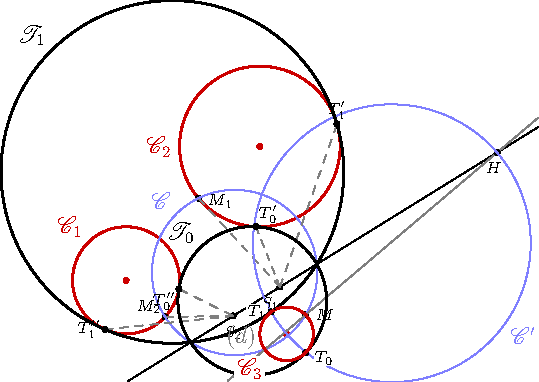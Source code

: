 import geometry;
size(9.5cm,0); usepackage("mathrsfs"); currentpen=fontsize(8); pen bpp=linewidth(bp);
circle C1=circle((point)(0,0),2), C2=circle((point)(5,5), 3), C3=circle((point)(6,-2),1);
draw(Label("$\mathscr{C}_1$",Relative(0.375)), C1, bp+0.8*red);
draw("$\mathscr{C}_2$", C2, bp+0.8*red);
dot(C1.C, 0.8*red); dot(C2.C, 0.8*red); dot(C3.C, 0.8*red);
inversion S1=inversion(C2,C3), S2=inversion(C1,C3);
dot("$S_1$", S1.C, 2S+W); dot("$S_2$", S2.C, 2S);
line cl=line(S1.C,S2.C); draw(cl);
point M=relpoint(C3,0.125), M2=S2*M, M1=S1*M;
dot("$M$", M, 2*E); dot("$M_2$", M2, NW); dot("$M_1$", M1, 2*dir(-10));
draw(segment(S2.C,M2), dashed+grey); draw(segment(S1.C,M1), dashed+grey);
circle C=circle(M,M2,M1);
draw(Label("$\mathscr{C}$", Relative(0.375)), C, lightblue);
line L=radicalline(C,C3); draw("$(d)$", L, grey);
point H=intersectionpoint(L,cl); dot("$H$", H, 2*dir(260));
circle Cp=circle(H,C3.C);
clipdraw(Label("$\mathscr{C'}$", Relative(0.9)), Cp, lightblue);
point[] T=intersectionpoints(Cp,C3);
point[][] Tp= new point[][] {{S2*T[0], S1*T[0]},{S2*T[1], S1*T[1]}};
draw(S2.C--Tp[0][0], dashed+grey); draw(S1.C--Tp[0][1], dashed+grey);
draw(S2.C--Tp[1][0], dashed+grey); draw(S1.C--Tp[1][1], dashed+grey);
dot(Label("$T_0$",UnFill), T[0], 2*dir(-20));
dot(Label("$T_1$",UnFill), T[1], W);
dot("$T''_0$", Tp[0][0], SW); dot("$T'_0$", Tp[0][1], NE);
dot("$T''_1$", Tp[1][0], W); dot("$T'_1$", Tp[1][1], N);
draw(Label("$\mathscr{T}_0$", Relative(0.375)), circle(T[0],Tp[0][0],Tp[0][1]), bpp);
draw(Label("$\mathscr{T}_1$", Relative(0.375)), circle(T[1],Tp[1][0],Tp[1][1]), bpp);
draw(Label("$\mathscr{C}_3$",Relative(0.625),UnFill), C3, bp+0.8*red);
